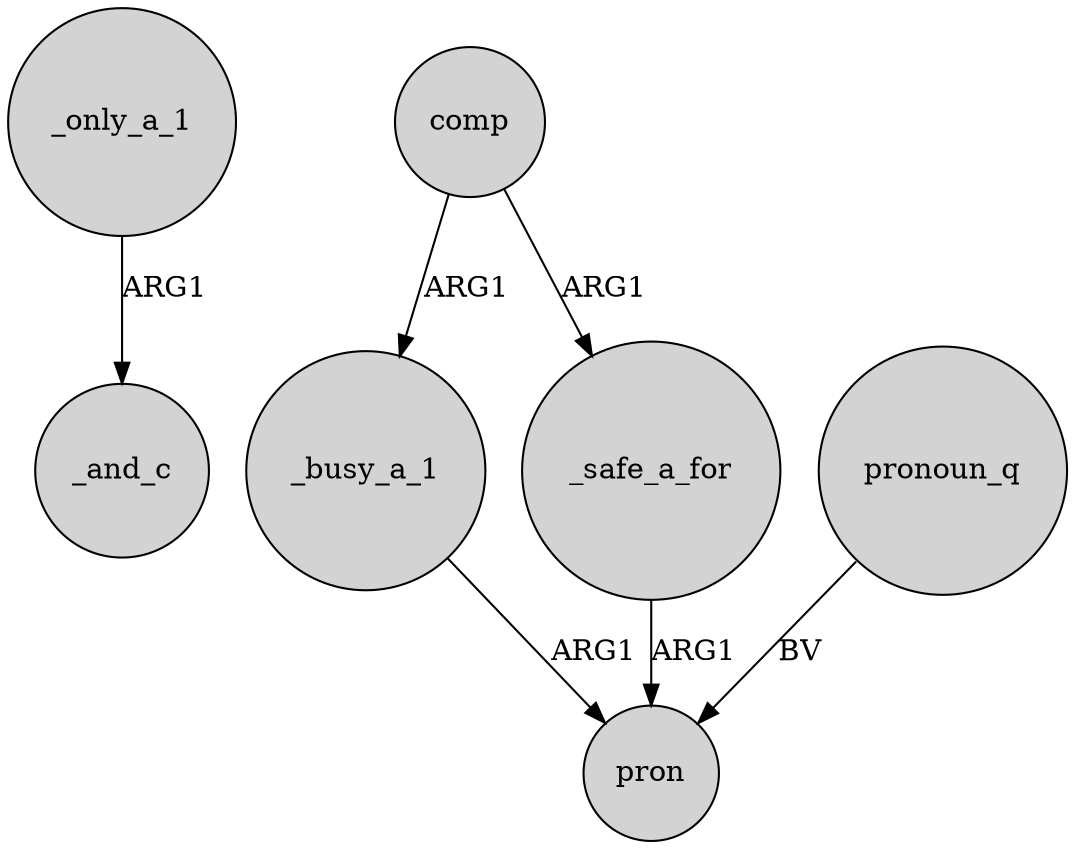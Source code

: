 digraph {
	node [shape=circle style=filled]
	_only_a_1 -> _and_c [label=ARG1]
	comp -> _busy_a_1 [label=ARG1]
	_safe_a_for -> pron [label=ARG1]
	comp -> _safe_a_for [label=ARG1]
	_busy_a_1 -> pron [label=ARG1]
	pronoun_q -> pron [label=BV]
}
